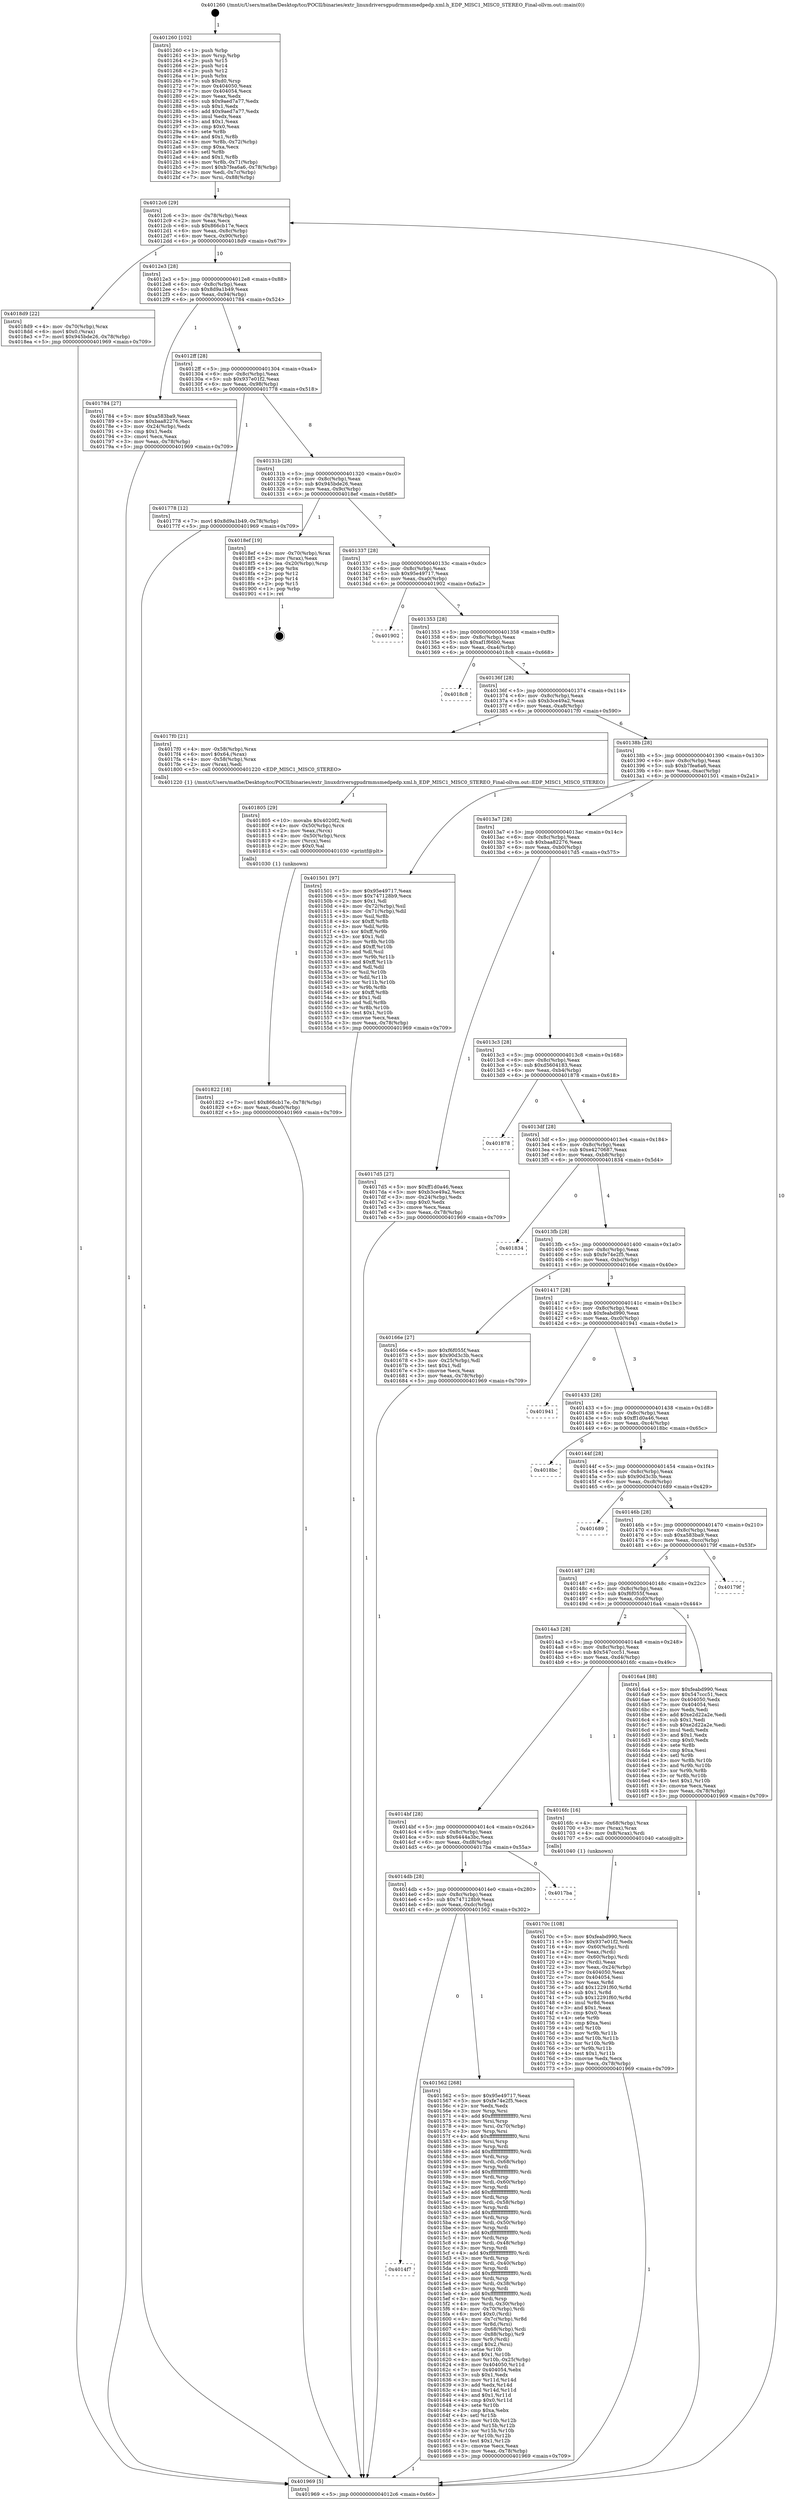 digraph "0x401260" {
  label = "0x401260 (/mnt/c/Users/mathe/Desktop/tcc/POCII/binaries/extr_linuxdriversgpudrmmsmedpedp.xml.h_EDP_MISC1_MISC0_STEREO_Final-ollvm.out::main(0))"
  labelloc = "t"
  node[shape=record]

  Entry [label="",width=0.3,height=0.3,shape=circle,fillcolor=black,style=filled]
  "0x4012c6" [label="{
     0x4012c6 [29]\l
     | [instrs]\l
     &nbsp;&nbsp;0x4012c6 \<+3\>: mov -0x78(%rbp),%eax\l
     &nbsp;&nbsp;0x4012c9 \<+2\>: mov %eax,%ecx\l
     &nbsp;&nbsp;0x4012cb \<+6\>: sub $0x866cb17e,%ecx\l
     &nbsp;&nbsp;0x4012d1 \<+6\>: mov %eax,-0x8c(%rbp)\l
     &nbsp;&nbsp;0x4012d7 \<+6\>: mov %ecx,-0x90(%rbp)\l
     &nbsp;&nbsp;0x4012dd \<+6\>: je 00000000004018d9 \<main+0x679\>\l
  }"]
  "0x4018d9" [label="{
     0x4018d9 [22]\l
     | [instrs]\l
     &nbsp;&nbsp;0x4018d9 \<+4\>: mov -0x70(%rbp),%rax\l
     &nbsp;&nbsp;0x4018dd \<+6\>: movl $0x0,(%rax)\l
     &nbsp;&nbsp;0x4018e3 \<+7\>: movl $0x945bde26,-0x78(%rbp)\l
     &nbsp;&nbsp;0x4018ea \<+5\>: jmp 0000000000401969 \<main+0x709\>\l
  }"]
  "0x4012e3" [label="{
     0x4012e3 [28]\l
     | [instrs]\l
     &nbsp;&nbsp;0x4012e3 \<+5\>: jmp 00000000004012e8 \<main+0x88\>\l
     &nbsp;&nbsp;0x4012e8 \<+6\>: mov -0x8c(%rbp),%eax\l
     &nbsp;&nbsp;0x4012ee \<+5\>: sub $0x8d9a1b49,%eax\l
     &nbsp;&nbsp;0x4012f3 \<+6\>: mov %eax,-0x94(%rbp)\l
     &nbsp;&nbsp;0x4012f9 \<+6\>: je 0000000000401784 \<main+0x524\>\l
  }"]
  Exit [label="",width=0.3,height=0.3,shape=circle,fillcolor=black,style=filled,peripheries=2]
  "0x401784" [label="{
     0x401784 [27]\l
     | [instrs]\l
     &nbsp;&nbsp;0x401784 \<+5\>: mov $0xa583ba9,%eax\l
     &nbsp;&nbsp;0x401789 \<+5\>: mov $0xbaa82276,%ecx\l
     &nbsp;&nbsp;0x40178e \<+3\>: mov -0x24(%rbp),%edx\l
     &nbsp;&nbsp;0x401791 \<+3\>: cmp $0x1,%edx\l
     &nbsp;&nbsp;0x401794 \<+3\>: cmovl %ecx,%eax\l
     &nbsp;&nbsp;0x401797 \<+3\>: mov %eax,-0x78(%rbp)\l
     &nbsp;&nbsp;0x40179a \<+5\>: jmp 0000000000401969 \<main+0x709\>\l
  }"]
  "0x4012ff" [label="{
     0x4012ff [28]\l
     | [instrs]\l
     &nbsp;&nbsp;0x4012ff \<+5\>: jmp 0000000000401304 \<main+0xa4\>\l
     &nbsp;&nbsp;0x401304 \<+6\>: mov -0x8c(%rbp),%eax\l
     &nbsp;&nbsp;0x40130a \<+5\>: sub $0x937e01f2,%eax\l
     &nbsp;&nbsp;0x40130f \<+6\>: mov %eax,-0x98(%rbp)\l
     &nbsp;&nbsp;0x401315 \<+6\>: je 0000000000401778 \<main+0x518\>\l
  }"]
  "0x401822" [label="{
     0x401822 [18]\l
     | [instrs]\l
     &nbsp;&nbsp;0x401822 \<+7\>: movl $0x866cb17e,-0x78(%rbp)\l
     &nbsp;&nbsp;0x401829 \<+6\>: mov %eax,-0xe0(%rbp)\l
     &nbsp;&nbsp;0x40182f \<+5\>: jmp 0000000000401969 \<main+0x709\>\l
  }"]
  "0x401778" [label="{
     0x401778 [12]\l
     | [instrs]\l
     &nbsp;&nbsp;0x401778 \<+7\>: movl $0x8d9a1b49,-0x78(%rbp)\l
     &nbsp;&nbsp;0x40177f \<+5\>: jmp 0000000000401969 \<main+0x709\>\l
  }"]
  "0x40131b" [label="{
     0x40131b [28]\l
     | [instrs]\l
     &nbsp;&nbsp;0x40131b \<+5\>: jmp 0000000000401320 \<main+0xc0\>\l
     &nbsp;&nbsp;0x401320 \<+6\>: mov -0x8c(%rbp),%eax\l
     &nbsp;&nbsp;0x401326 \<+5\>: sub $0x945bde26,%eax\l
     &nbsp;&nbsp;0x40132b \<+6\>: mov %eax,-0x9c(%rbp)\l
     &nbsp;&nbsp;0x401331 \<+6\>: je 00000000004018ef \<main+0x68f\>\l
  }"]
  "0x401805" [label="{
     0x401805 [29]\l
     | [instrs]\l
     &nbsp;&nbsp;0x401805 \<+10\>: movabs $0x4020f2,%rdi\l
     &nbsp;&nbsp;0x40180f \<+4\>: mov -0x50(%rbp),%rcx\l
     &nbsp;&nbsp;0x401813 \<+2\>: mov %eax,(%rcx)\l
     &nbsp;&nbsp;0x401815 \<+4\>: mov -0x50(%rbp),%rcx\l
     &nbsp;&nbsp;0x401819 \<+2\>: mov (%rcx),%esi\l
     &nbsp;&nbsp;0x40181b \<+2\>: mov $0x0,%al\l
     &nbsp;&nbsp;0x40181d \<+5\>: call 0000000000401030 \<printf@plt\>\l
     | [calls]\l
     &nbsp;&nbsp;0x401030 \{1\} (unknown)\l
  }"]
  "0x4018ef" [label="{
     0x4018ef [19]\l
     | [instrs]\l
     &nbsp;&nbsp;0x4018ef \<+4\>: mov -0x70(%rbp),%rax\l
     &nbsp;&nbsp;0x4018f3 \<+2\>: mov (%rax),%eax\l
     &nbsp;&nbsp;0x4018f5 \<+4\>: lea -0x20(%rbp),%rsp\l
     &nbsp;&nbsp;0x4018f9 \<+1\>: pop %rbx\l
     &nbsp;&nbsp;0x4018fa \<+2\>: pop %r12\l
     &nbsp;&nbsp;0x4018fc \<+2\>: pop %r14\l
     &nbsp;&nbsp;0x4018fe \<+2\>: pop %r15\l
     &nbsp;&nbsp;0x401900 \<+1\>: pop %rbp\l
     &nbsp;&nbsp;0x401901 \<+1\>: ret\l
  }"]
  "0x401337" [label="{
     0x401337 [28]\l
     | [instrs]\l
     &nbsp;&nbsp;0x401337 \<+5\>: jmp 000000000040133c \<main+0xdc\>\l
     &nbsp;&nbsp;0x40133c \<+6\>: mov -0x8c(%rbp),%eax\l
     &nbsp;&nbsp;0x401342 \<+5\>: sub $0x95e49717,%eax\l
     &nbsp;&nbsp;0x401347 \<+6\>: mov %eax,-0xa0(%rbp)\l
     &nbsp;&nbsp;0x40134d \<+6\>: je 0000000000401902 \<main+0x6a2\>\l
  }"]
  "0x40170c" [label="{
     0x40170c [108]\l
     | [instrs]\l
     &nbsp;&nbsp;0x40170c \<+5\>: mov $0xfeabd990,%ecx\l
     &nbsp;&nbsp;0x401711 \<+5\>: mov $0x937e01f2,%edx\l
     &nbsp;&nbsp;0x401716 \<+4\>: mov -0x60(%rbp),%rdi\l
     &nbsp;&nbsp;0x40171a \<+2\>: mov %eax,(%rdi)\l
     &nbsp;&nbsp;0x40171c \<+4\>: mov -0x60(%rbp),%rdi\l
     &nbsp;&nbsp;0x401720 \<+2\>: mov (%rdi),%eax\l
     &nbsp;&nbsp;0x401722 \<+3\>: mov %eax,-0x24(%rbp)\l
     &nbsp;&nbsp;0x401725 \<+7\>: mov 0x404050,%eax\l
     &nbsp;&nbsp;0x40172c \<+7\>: mov 0x404054,%esi\l
     &nbsp;&nbsp;0x401733 \<+3\>: mov %eax,%r8d\l
     &nbsp;&nbsp;0x401736 \<+7\>: add $0x12291f60,%r8d\l
     &nbsp;&nbsp;0x40173d \<+4\>: sub $0x1,%r8d\l
     &nbsp;&nbsp;0x401741 \<+7\>: sub $0x12291f60,%r8d\l
     &nbsp;&nbsp;0x401748 \<+4\>: imul %r8d,%eax\l
     &nbsp;&nbsp;0x40174c \<+3\>: and $0x1,%eax\l
     &nbsp;&nbsp;0x40174f \<+3\>: cmp $0x0,%eax\l
     &nbsp;&nbsp;0x401752 \<+4\>: sete %r9b\l
     &nbsp;&nbsp;0x401756 \<+3\>: cmp $0xa,%esi\l
     &nbsp;&nbsp;0x401759 \<+4\>: setl %r10b\l
     &nbsp;&nbsp;0x40175d \<+3\>: mov %r9b,%r11b\l
     &nbsp;&nbsp;0x401760 \<+3\>: and %r10b,%r11b\l
     &nbsp;&nbsp;0x401763 \<+3\>: xor %r10b,%r9b\l
     &nbsp;&nbsp;0x401766 \<+3\>: or %r9b,%r11b\l
     &nbsp;&nbsp;0x401769 \<+4\>: test $0x1,%r11b\l
     &nbsp;&nbsp;0x40176d \<+3\>: cmovne %edx,%ecx\l
     &nbsp;&nbsp;0x401770 \<+3\>: mov %ecx,-0x78(%rbp)\l
     &nbsp;&nbsp;0x401773 \<+5\>: jmp 0000000000401969 \<main+0x709\>\l
  }"]
  "0x401902" [label="{
     0x401902\l
  }", style=dashed]
  "0x401353" [label="{
     0x401353 [28]\l
     | [instrs]\l
     &nbsp;&nbsp;0x401353 \<+5\>: jmp 0000000000401358 \<main+0xf8\>\l
     &nbsp;&nbsp;0x401358 \<+6\>: mov -0x8c(%rbp),%eax\l
     &nbsp;&nbsp;0x40135e \<+5\>: sub $0xaf1f66b0,%eax\l
     &nbsp;&nbsp;0x401363 \<+6\>: mov %eax,-0xa4(%rbp)\l
     &nbsp;&nbsp;0x401369 \<+6\>: je 00000000004018c8 \<main+0x668\>\l
  }"]
  "0x4014f7" [label="{
     0x4014f7\l
  }", style=dashed]
  "0x4018c8" [label="{
     0x4018c8\l
  }", style=dashed]
  "0x40136f" [label="{
     0x40136f [28]\l
     | [instrs]\l
     &nbsp;&nbsp;0x40136f \<+5\>: jmp 0000000000401374 \<main+0x114\>\l
     &nbsp;&nbsp;0x401374 \<+6\>: mov -0x8c(%rbp),%eax\l
     &nbsp;&nbsp;0x40137a \<+5\>: sub $0xb3ce49a2,%eax\l
     &nbsp;&nbsp;0x40137f \<+6\>: mov %eax,-0xa8(%rbp)\l
     &nbsp;&nbsp;0x401385 \<+6\>: je 00000000004017f0 \<main+0x590\>\l
  }"]
  "0x401562" [label="{
     0x401562 [268]\l
     | [instrs]\l
     &nbsp;&nbsp;0x401562 \<+5\>: mov $0x95e49717,%eax\l
     &nbsp;&nbsp;0x401567 \<+5\>: mov $0xfe74e2f5,%ecx\l
     &nbsp;&nbsp;0x40156c \<+2\>: xor %edx,%edx\l
     &nbsp;&nbsp;0x40156e \<+3\>: mov %rsp,%rsi\l
     &nbsp;&nbsp;0x401571 \<+4\>: add $0xfffffffffffffff0,%rsi\l
     &nbsp;&nbsp;0x401575 \<+3\>: mov %rsi,%rsp\l
     &nbsp;&nbsp;0x401578 \<+4\>: mov %rsi,-0x70(%rbp)\l
     &nbsp;&nbsp;0x40157c \<+3\>: mov %rsp,%rsi\l
     &nbsp;&nbsp;0x40157f \<+4\>: add $0xfffffffffffffff0,%rsi\l
     &nbsp;&nbsp;0x401583 \<+3\>: mov %rsi,%rsp\l
     &nbsp;&nbsp;0x401586 \<+3\>: mov %rsp,%rdi\l
     &nbsp;&nbsp;0x401589 \<+4\>: add $0xfffffffffffffff0,%rdi\l
     &nbsp;&nbsp;0x40158d \<+3\>: mov %rdi,%rsp\l
     &nbsp;&nbsp;0x401590 \<+4\>: mov %rdi,-0x68(%rbp)\l
     &nbsp;&nbsp;0x401594 \<+3\>: mov %rsp,%rdi\l
     &nbsp;&nbsp;0x401597 \<+4\>: add $0xfffffffffffffff0,%rdi\l
     &nbsp;&nbsp;0x40159b \<+3\>: mov %rdi,%rsp\l
     &nbsp;&nbsp;0x40159e \<+4\>: mov %rdi,-0x60(%rbp)\l
     &nbsp;&nbsp;0x4015a2 \<+3\>: mov %rsp,%rdi\l
     &nbsp;&nbsp;0x4015a5 \<+4\>: add $0xfffffffffffffff0,%rdi\l
     &nbsp;&nbsp;0x4015a9 \<+3\>: mov %rdi,%rsp\l
     &nbsp;&nbsp;0x4015ac \<+4\>: mov %rdi,-0x58(%rbp)\l
     &nbsp;&nbsp;0x4015b0 \<+3\>: mov %rsp,%rdi\l
     &nbsp;&nbsp;0x4015b3 \<+4\>: add $0xfffffffffffffff0,%rdi\l
     &nbsp;&nbsp;0x4015b7 \<+3\>: mov %rdi,%rsp\l
     &nbsp;&nbsp;0x4015ba \<+4\>: mov %rdi,-0x50(%rbp)\l
     &nbsp;&nbsp;0x4015be \<+3\>: mov %rsp,%rdi\l
     &nbsp;&nbsp;0x4015c1 \<+4\>: add $0xfffffffffffffff0,%rdi\l
     &nbsp;&nbsp;0x4015c5 \<+3\>: mov %rdi,%rsp\l
     &nbsp;&nbsp;0x4015c8 \<+4\>: mov %rdi,-0x48(%rbp)\l
     &nbsp;&nbsp;0x4015cc \<+3\>: mov %rsp,%rdi\l
     &nbsp;&nbsp;0x4015cf \<+4\>: add $0xfffffffffffffff0,%rdi\l
     &nbsp;&nbsp;0x4015d3 \<+3\>: mov %rdi,%rsp\l
     &nbsp;&nbsp;0x4015d6 \<+4\>: mov %rdi,-0x40(%rbp)\l
     &nbsp;&nbsp;0x4015da \<+3\>: mov %rsp,%rdi\l
     &nbsp;&nbsp;0x4015dd \<+4\>: add $0xfffffffffffffff0,%rdi\l
     &nbsp;&nbsp;0x4015e1 \<+3\>: mov %rdi,%rsp\l
     &nbsp;&nbsp;0x4015e4 \<+4\>: mov %rdi,-0x38(%rbp)\l
     &nbsp;&nbsp;0x4015e8 \<+3\>: mov %rsp,%rdi\l
     &nbsp;&nbsp;0x4015eb \<+4\>: add $0xfffffffffffffff0,%rdi\l
     &nbsp;&nbsp;0x4015ef \<+3\>: mov %rdi,%rsp\l
     &nbsp;&nbsp;0x4015f2 \<+4\>: mov %rdi,-0x30(%rbp)\l
     &nbsp;&nbsp;0x4015f6 \<+4\>: mov -0x70(%rbp),%rdi\l
     &nbsp;&nbsp;0x4015fa \<+6\>: movl $0x0,(%rdi)\l
     &nbsp;&nbsp;0x401600 \<+4\>: mov -0x7c(%rbp),%r8d\l
     &nbsp;&nbsp;0x401604 \<+3\>: mov %r8d,(%rsi)\l
     &nbsp;&nbsp;0x401607 \<+4\>: mov -0x68(%rbp),%rdi\l
     &nbsp;&nbsp;0x40160b \<+7\>: mov -0x88(%rbp),%r9\l
     &nbsp;&nbsp;0x401612 \<+3\>: mov %r9,(%rdi)\l
     &nbsp;&nbsp;0x401615 \<+3\>: cmpl $0x2,(%rsi)\l
     &nbsp;&nbsp;0x401618 \<+4\>: setne %r10b\l
     &nbsp;&nbsp;0x40161c \<+4\>: and $0x1,%r10b\l
     &nbsp;&nbsp;0x401620 \<+4\>: mov %r10b,-0x25(%rbp)\l
     &nbsp;&nbsp;0x401624 \<+8\>: mov 0x404050,%r11d\l
     &nbsp;&nbsp;0x40162c \<+7\>: mov 0x404054,%ebx\l
     &nbsp;&nbsp;0x401633 \<+3\>: sub $0x1,%edx\l
     &nbsp;&nbsp;0x401636 \<+3\>: mov %r11d,%r14d\l
     &nbsp;&nbsp;0x401639 \<+3\>: add %edx,%r14d\l
     &nbsp;&nbsp;0x40163c \<+4\>: imul %r14d,%r11d\l
     &nbsp;&nbsp;0x401640 \<+4\>: and $0x1,%r11d\l
     &nbsp;&nbsp;0x401644 \<+4\>: cmp $0x0,%r11d\l
     &nbsp;&nbsp;0x401648 \<+4\>: sete %r10b\l
     &nbsp;&nbsp;0x40164c \<+3\>: cmp $0xa,%ebx\l
     &nbsp;&nbsp;0x40164f \<+4\>: setl %r15b\l
     &nbsp;&nbsp;0x401653 \<+3\>: mov %r10b,%r12b\l
     &nbsp;&nbsp;0x401656 \<+3\>: and %r15b,%r12b\l
     &nbsp;&nbsp;0x401659 \<+3\>: xor %r15b,%r10b\l
     &nbsp;&nbsp;0x40165c \<+3\>: or %r10b,%r12b\l
     &nbsp;&nbsp;0x40165f \<+4\>: test $0x1,%r12b\l
     &nbsp;&nbsp;0x401663 \<+3\>: cmovne %ecx,%eax\l
     &nbsp;&nbsp;0x401666 \<+3\>: mov %eax,-0x78(%rbp)\l
     &nbsp;&nbsp;0x401669 \<+5\>: jmp 0000000000401969 \<main+0x709\>\l
  }"]
  "0x4017f0" [label="{
     0x4017f0 [21]\l
     | [instrs]\l
     &nbsp;&nbsp;0x4017f0 \<+4\>: mov -0x58(%rbp),%rax\l
     &nbsp;&nbsp;0x4017f4 \<+6\>: movl $0x64,(%rax)\l
     &nbsp;&nbsp;0x4017fa \<+4\>: mov -0x58(%rbp),%rax\l
     &nbsp;&nbsp;0x4017fe \<+2\>: mov (%rax),%edi\l
     &nbsp;&nbsp;0x401800 \<+5\>: call 0000000000401220 \<EDP_MISC1_MISC0_STEREO\>\l
     | [calls]\l
     &nbsp;&nbsp;0x401220 \{1\} (/mnt/c/Users/mathe/Desktop/tcc/POCII/binaries/extr_linuxdriversgpudrmmsmedpedp.xml.h_EDP_MISC1_MISC0_STEREO_Final-ollvm.out::EDP_MISC1_MISC0_STEREO)\l
  }"]
  "0x40138b" [label="{
     0x40138b [28]\l
     | [instrs]\l
     &nbsp;&nbsp;0x40138b \<+5\>: jmp 0000000000401390 \<main+0x130\>\l
     &nbsp;&nbsp;0x401390 \<+6\>: mov -0x8c(%rbp),%eax\l
     &nbsp;&nbsp;0x401396 \<+5\>: sub $0xb7fea6a6,%eax\l
     &nbsp;&nbsp;0x40139b \<+6\>: mov %eax,-0xac(%rbp)\l
     &nbsp;&nbsp;0x4013a1 \<+6\>: je 0000000000401501 \<main+0x2a1\>\l
  }"]
  "0x4014db" [label="{
     0x4014db [28]\l
     | [instrs]\l
     &nbsp;&nbsp;0x4014db \<+5\>: jmp 00000000004014e0 \<main+0x280\>\l
     &nbsp;&nbsp;0x4014e0 \<+6\>: mov -0x8c(%rbp),%eax\l
     &nbsp;&nbsp;0x4014e6 \<+5\>: sub $0x747128b9,%eax\l
     &nbsp;&nbsp;0x4014eb \<+6\>: mov %eax,-0xdc(%rbp)\l
     &nbsp;&nbsp;0x4014f1 \<+6\>: je 0000000000401562 \<main+0x302\>\l
  }"]
  "0x401501" [label="{
     0x401501 [97]\l
     | [instrs]\l
     &nbsp;&nbsp;0x401501 \<+5\>: mov $0x95e49717,%eax\l
     &nbsp;&nbsp;0x401506 \<+5\>: mov $0x747128b9,%ecx\l
     &nbsp;&nbsp;0x40150b \<+2\>: mov $0x1,%dl\l
     &nbsp;&nbsp;0x40150d \<+4\>: mov -0x72(%rbp),%sil\l
     &nbsp;&nbsp;0x401511 \<+4\>: mov -0x71(%rbp),%dil\l
     &nbsp;&nbsp;0x401515 \<+3\>: mov %sil,%r8b\l
     &nbsp;&nbsp;0x401518 \<+4\>: xor $0xff,%r8b\l
     &nbsp;&nbsp;0x40151c \<+3\>: mov %dil,%r9b\l
     &nbsp;&nbsp;0x40151f \<+4\>: xor $0xff,%r9b\l
     &nbsp;&nbsp;0x401523 \<+3\>: xor $0x1,%dl\l
     &nbsp;&nbsp;0x401526 \<+3\>: mov %r8b,%r10b\l
     &nbsp;&nbsp;0x401529 \<+4\>: and $0xff,%r10b\l
     &nbsp;&nbsp;0x40152d \<+3\>: and %dl,%sil\l
     &nbsp;&nbsp;0x401530 \<+3\>: mov %r9b,%r11b\l
     &nbsp;&nbsp;0x401533 \<+4\>: and $0xff,%r11b\l
     &nbsp;&nbsp;0x401537 \<+3\>: and %dl,%dil\l
     &nbsp;&nbsp;0x40153a \<+3\>: or %sil,%r10b\l
     &nbsp;&nbsp;0x40153d \<+3\>: or %dil,%r11b\l
     &nbsp;&nbsp;0x401540 \<+3\>: xor %r11b,%r10b\l
     &nbsp;&nbsp;0x401543 \<+3\>: or %r9b,%r8b\l
     &nbsp;&nbsp;0x401546 \<+4\>: xor $0xff,%r8b\l
     &nbsp;&nbsp;0x40154a \<+3\>: or $0x1,%dl\l
     &nbsp;&nbsp;0x40154d \<+3\>: and %dl,%r8b\l
     &nbsp;&nbsp;0x401550 \<+3\>: or %r8b,%r10b\l
     &nbsp;&nbsp;0x401553 \<+4\>: test $0x1,%r10b\l
     &nbsp;&nbsp;0x401557 \<+3\>: cmovne %ecx,%eax\l
     &nbsp;&nbsp;0x40155a \<+3\>: mov %eax,-0x78(%rbp)\l
     &nbsp;&nbsp;0x40155d \<+5\>: jmp 0000000000401969 \<main+0x709\>\l
  }"]
  "0x4013a7" [label="{
     0x4013a7 [28]\l
     | [instrs]\l
     &nbsp;&nbsp;0x4013a7 \<+5\>: jmp 00000000004013ac \<main+0x14c\>\l
     &nbsp;&nbsp;0x4013ac \<+6\>: mov -0x8c(%rbp),%eax\l
     &nbsp;&nbsp;0x4013b2 \<+5\>: sub $0xbaa82276,%eax\l
     &nbsp;&nbsp;0x4013b7 \<+6\>: mov %eax,-0xb0(%rbp)\l
     &nbsp;&nbsp;0x4013bd \<+6\>: je 00000000004017d5 \<main+0x575\>\l
  }"]
  "0x401969" [label="{
     0x401969 [5]\l
     | [instrs]\l
     &nbsp;&nbsp;0x401969 \<+5\>: jmp 00000000004012c6 \<main+0x66\>\l
  }"]
  "0x401260" [label="{
     0x401260 [102]\l
     | [instrs]\l
     &nbsp;&nbsp;0x401260 \<+1\>: push %rbp\l
     &nbsp;&nbsp;0x401261 \<+3\>: mov %rsp,%rbp\l
     &nbsp;&nbsp;0x401264 \<+2\>: push %r15\l
     &nbsp;&nbsp;0x401266 \<+2\>: push %r14\l
     &nbsp;&nbsp;0x401268 \<+2\>: push %r12\l
     &nbsp;&nbsp;0x40126a \<+1\>: push %rbx\l
     &nbsp;&nbsp;0x40126b \<+7\>: sub $0xd0,%rsp\l
     &nbsp;&nbsp;0x401272 \<+7\>: mov 0x404050,%eax\l
     &nbsp;&nbsp;0x401279 \<+7\>: mov 0x404054,%ecx\l
     &nbsp;&nbsp;0x401280 \<+2\>: mov %eax,%edx\l
     &nbsp;&nbsp;0x401282 \<+6\>: sub $0x9aed7a77,%edx\l
     &nbsp;&nbsp;0x401288 \<+3\>: sub $0x1,%edx\l
     &nbsp;&nbsp;0x40128b \<+6\>: add $0x9aed7a77,%edx\l
     &nbsp;&nbsp;0x401291 \<+3\>: imul %edx,%eax\l
     &nbsp;&nbsp;0x401294 \<+3\>: and $0x1,%eax\l
     &nbsp;&nbsp;0x401297 \<+3\>: cmp $0x0,%eax\l
     &nbsp;&nbsp;0x40129a \<+4\>: sete %r8b\l
     &nbsp;&nbsp;0x40129e \<+4\>: and $0x1,%r8b\l
     &nbsp;&nbsp;0x4012a2 \<+4\>: mov %r8b,-0x72(%rbp)\l
     &nbsp;&nbsp;0x4012a6 \<+3\>: cmp $0xa,%ecx\l
     &nbsp;&nbsp;0x4012a9 \<+4\>: setl %r8b\l
     &nbsp;&nbsp;0x4012ad \<+4\>: and $0x1,%r8b\l
     &nbsp;&nbsp;0x4012b1 \<+4\>: mov %r8b,-0x71(%rbp)\l
     &nbsp;&nbsp;0x4012b5 \<+7\>: movl $0xb7fea6a6,-0x78(%rbp)\l
     &nbsp;&nbsp;0x4012bc \<+3\>: mov %edi,-0x7c(%rbp)\l
     &nbsp;&nbsp;0x4012bf \<+7\>: mov %rsi,-0x88(%rbp)\l
  }"]
  "0x4017ba" [label="{
     0x4017ba\l
  }", style=dashed]
  "0x4017d5" [label="{
     0x4017d5 [27]\l
     | [instrs]\l
     &nbsp;&nbsp;0x4017d5 \<+5\>: mov $0xff1d0a46,%eax\l
     &nbsp;&nbsp;0x4017da \<+5\>: mov $0xb3ce49a2,%ecx\l
     &nbsp;&nbsp;0x4017df \<+3\>: mov -0x24(%rbp),%edx\l
     &nbsp;&nbsp;0x4017e2 \<+3\>: cmp $0x0,%edx\l
     &nbsp;&nbsp;0x4017e5 \<+3\>: cmove %ecx,%eax\l
     &nbsp;&nbsp;0x4017e8 \<+3\>: mov %eax,-0x78(%rbp)\l
     &nbsp;&nbsp;0x4017eb \<+5\>: jmp 0000000000401969 \<main+0x709\>\l
  }"]
  "0x4013c3" [label="{
     0x4013c3 [28]\l
     | [instrs]\l
     &nbsp;&nbsp;0x4013c3 \<+5\>: jmp 00000000004013c8 \<main+0x168\>\l
     &nbsp;&nbsp;0x4013c8 \<+6\>: mov -0x8c(%rbp),%eax\l
     &nbsp;&nbsp;0x4013ce \<+5\>: sub $0xd5604183,%eax\l
     &nbsp;&nbsp;0x4013d3 \<+6\>: mov %eax,-0xb4(%rbp)\l
     &nbsp;&nbsp;0x4013d9 \<+6\>: je 0000000000401878 \<main+0x618\>\l
  }"]
  "0x4014bf" [label="{
     0x4014bf [28]\l
     | [instrs]\l
     &nbsp;&nbsp;0x4014bf \<+5\>: jmp 00000000004014c4 \<main+0x264\>\l
     &nbsp;&nbsp;0x4014c4 \<+6\>: mov -0x8c(%rbp),%eax\l
     &nbsp;&nbsp;0x4014ca \<+5\>: sub $0x6444a3bc,%eax\l
     &nbsp;&nbsp;0x4014cf \<+6\>: mov %eax,-0xd8(%rbp)\l
     &nbsp;&nbsp;0x4014d5 \<+6\>: je 00000000004017ba \<main+0x55a\>\l
  }"]
  "0x401878" [label="{
     0x401878\l
  }", style=dashed]
  "0x4013df" [label="{
     0x4013df [28]\l
     | [instrs]\l
     &nbsp;&nbsp;0x4013df \<+5\>: jmp 00000000004013e4 \<main+0x184\>\l
     &nbsp;&nbsp;0x4013e4 \<+6\>: mov -0x8c(%rbp),%eax\l
     &nbsp;&nbsp;0x4013ea \<+5\>: sub $0xe4270687,%eax\l
     &nbsp;&nbsp;0x4013ef \<+6\>: mov %eax,-0xb8(%rbp)\l
     &nbsp;&nbsp;0x4013f5 \<+6\>: je 0000000000401834 \<main+0x5d4\>\l
  }"]
  "0x4016fc" [label="{
     0x4016fc [16]\l
     | [instrs]\l
     &nbsp;&nbsp;0x4016fc \<+4\>: mov -0x68(%rbp),%rax\l
     &nbsp;&nbsp;0x401700 \<+3\>: mov (%rax),%rax\l
     &nbsp;&nbsp;0x401703 \<+4\>: mov 0x8(%rax),%rdi\l
     &nbsp;&nbsp;0x401707 \<+5\>: call 0000000000401040 \<atoi@plt\>\l
     | [calls]\l
     &nbsp;&nbsp;0x401040 \{1\} (unknown)\l
  }"]
  "0x401834" [label="{
     0x401834\l
  }", style=dashed]
  "0x4013fb" [label="{
     0x4013fb [28]\l
     | [instrs]\l
     &nbsp;&nbsp;0x4013fb \<+5\>: jmp 0000000000401400 \<main+0x1a0\>\l
     &nbsp;&nbsp;0x401400 \<+6\>: mov -0x8c(%rbp),%eax\l
     &nbsp;&nbsp;0x401406 \<+5\>: sub $0xfe74e2f5,%eax\l
     &nbsp;&nbsp;0x40140b \<+6\>: mov %eax,-0xbc(%rbp)\l
     &nbsp;&nbsp;0x401411 \<+6\>: je 000000000040166e \<main+0x40e\>\l
  }"]
  "0x4014a3" [label="{
     0x4014a3 [28]\l
     | [instrs]\l
     &nbsp;&nbsp;0x4014a3 \<+5\>: jmp 00000000004014a8 \<main+0x248\>\l
     &nbsp;&nbsp;0x4014a8 \<+6\>: mov -0x8c(%rbp),%eax\l
     &nbsp;&nbsp;0x4014ae \<+5\>: sub $0x547ccc51,%eax\l
     &nbsp;&nbsp;0x4014b3 \<+6\>: mov %eax,-0xd4(%rbp)\l
     &nbsp;&nbsp;0x4014b9 \<+6\>: je 00000000004016fc \<main+0x49c\>\l
  }"]
  "0x40166e" [label="{
     0x40166e [27]\l
     | [instrs]\l
     &nbsp;&nbsp;0x40166e \<+5\>: mov $0xf6f055f,%eax\l
     &nbsp;&nbsp;0x401673 \<+5\>: mov $0x90d3c3b,%ecx\l
     &nbsp;&nbsp;0x401678 \<+3\>: mov -0x25(%rbp),%dl\l
     &nbsp;&nbsp;0x40167b \<+3\>: test $0x1,%dl\l
     &nbsp;&nbsp;0x40167e \<+3\>: cmovne %ecx,%eax\l
     &nbsp;&nbsp;0x401681 \<+3\>: mov %eax,-0x78(%rbp)\l
     &nbsp;&nbsp;0x401684 \<+5\>: jmp 0000000000401969 \<main+0x709\>\l
  }"]
  "0x401417" [label="{
     0x401417 [28]\l
     | [instrs]\l
     &nbsp;&nbsp;0x401417 \<+5\>: jmp 000000000040141c \<main+0x1bc\>\l
     &nbsp;&nbsp;0x40141c \<+6\>: mov -0x8c(%rbp),%eax\l
     &nbsp;&nbsp;0x401422 \<+5\>: sub $0xfeabd990,%eax\l
     &nbsp;&nbsp;0x401427 \<+6\>: mov %eax,-0xc0(%rbp)\l
     &nbsp;&nbsp;0x40142d \<+6\>: je 0000000000401941 \<main+0x6e1\>\l
  }"]
  "0x4016a4" [label="{
     0x4016a4 [88]\l
     | [instrs]\l
     &nbsp;&nbsp;0x4016a4 \<+5\>: mov $0xfeabd990,%eax\l
     &nbsp;&nbsp;0x4016a9 \<+5\>: mov $0x547ccc51,%ecx\l
     &nbsp;&nbsp;0x4016ae \<+7\>: mov 0x404050,%edx\l
     &nbsp;&nbsp;0x4016b5 \<+7\>: mov 0x404054,%esi\l
     &nbsp;&nbsp;0x4016bc \<+2\>: mov %edx,%edi\l
     &nbsp;&nbsp;0x4016be \<+6\>: add $0xe2d22a2e,%edi\l
     &nbsp;&nbsp;0x4016c4 \<+3\>: sub $0x1,%edi\l
     &nbsp;&nbsp;0x4016c7 \<+6\>: sub $0xe2d22a2e,%edi\l
     &nbsp;&nbsp;0x4016cd \<+3\>: imul %edi,%edx\l
     &nbsp;&nbsp;0x4016d0 \<+3\>: and $0x1,%edx\l
     &nbsp;&nbsp;0x4016d3 \<+3\>: cmp $0x0,%edx\l
     &nbsp;&nbsp;0x4016d6 \<+4\>: sete %r8b\l
     &nbsp;&nbsp;0x4016da \<+3\>: cmp $0xa,%esi\l
     &nbsp;&nbsp;0x4016dd \<+4\>: setl %r9b\l
     &nbsp;&nbsp;0x4016e1 \<+3\>: mov %r8b,%r10b\l
     &nbsp;&nbsp;0x4016e4 \<+3\>: and %r9b,%r10b\l
     &nbsp;&nbsp;0x4016e7 \<+3\>: xor %r9b,%r8b\l
     &nbsp;&nbsp;0x4016ea \<+3\>: or %r8b,%r10b\l
     &nbsp;&nbsp;0x4016ed \<+4\>: test $0x1,%r10b\l
     &nbsp;&nbsp;0x4016f1 \<+3\>: cmovne %ecx,%eax\l
     &nbsp;&nbsp;0x4016f4 \<+3\>: mov %eax,-0x78(%rbp)\l
     &nbsp;&nbsp;0x4016f7 \<+5\>: jmp 0000000000401969 \<main+0x709\>\l
  }"]
  "0x401941" [label="{
     0x401941\l
  }", style=dashed]
  "0x401433" [label="{
     0x401433 [28]\l
     | [instrs]\l
     &nbsp;&nbsp;0x401433 \<+5\>: jmp 0000000000401438 \<main+0x1d8\>\l
     &nbsp;&nbsp;0x401438 \<+6\>: mov -0x8c(%rbp),%eax\l
     &nbsp;&nbsp;0x40143e \<+5\>: sub $0xff1d0a46,%eax\l
     &nbsp;&nbsp;0x401443 \<+6\>: mov %eax,-0xc4(%rbp)\l
     &nbsp;&nbsp;0x401449 \<+6\>: je 00000000004018bc \<main+0x65c\>\l
  }"]
  "0x401487" [label="{
     0x401487 [28]\l
     | [instrs]\l
     &nbsp;&nbsp;0x401487 \<+5\>: jmp 000000000040148c \<main+0x22c\>\l
     &nbsp;&nbsp;0x40148c \<+6\>: mov -0x8c(%rbp),%eax\l
     &nbsp;&nbsp;0x401492 \<+5\>: sub $0xf6f055f,%eax\l
     &nbsp;&nbsp;0x401497 \<+6\>: mov %eax,-0xd0(%rbp)\l
     &nbsp;&nbsp;0x40149d \<+6\>: je 00000000004016a4 \<main+0x444\>\l
  }"]
  "0x4018bc" [label="{
     0x4018bc\l
  }", style=dashed]
  "0x40144f" [label="{
     0x40144f [28]\l
     | [instrs]\l
     &nbsp;&nbsp;0x40144f \<+5\>: jmp 0000000000401454 \<main+0x1f4\>\l
     &nbsp;&nbsp;0x401454 \<+6\>: mov -0x8c(%rbp),%eax\l
     &nbsp;&nbsp;0x40145a \<+5\>: sub $0x90d3c3b,%eax\l
     &nbsp;&nbsp;0x40145f \<+6\>: mov %eax,-0xc8(%rbp)\l
     &nbsp;&nbsp;0x401465 \<+6\>: je 0000000000401689 \<main+0x429\>\l
  }"]
  "0x40179f" [label="{
     0x40179f\l
  }", style=dashed]
  "0x401689" [label="{
     0x401689\l
  }", style=dashed]
  "0x40146b" [label="{
     0x40146b [28]\l
     | [instrs]\l
     &nbsp;&nbsp;0x40146b \<+5\>: jmp 0000000000401470 \<main+0x210\>\l
     &nbsp;&nbsp;0x401470 \<+6\>: mov -0x8c(%rbp),%eax\l
     &nbsp;&nbsp;0x401476 \<+5\>: sub $0xa583ba9,%eax\l
     &nbsp;&nbsp;0x40147b \<+6\>: mov %eax,-0xcc(%rbp)\l
     &nbsp;&nbsp;0x401481 \<+6\>: je 000000000040179f \<main+0x53f\>\l
  }"]
  Entry -> "0x401260" [label=" 1"]
  "0x4012c6" -> "0x4018d9" [label=" 1"]
  "0x4012c6" -> "0x4012e3" [label=" 10"]
  "0x4018ef" -> Exit [label=" 1"]
  "0x4012e3" -> "0x401784" [label=" 1"]
  "0x4012e3" -> "0x4012ff" [label=" 9"]
  "0x4018d9" -> "0x401969" [label=" 1"]
  "0x4012ff" -> "0x401778" [label=" 1"]
  "0x4012ff" -> "0x40131b" [label=" 8"]
  "0x401822" -> "0x401969" [label=" 1"]
  "0x40131b" -> "0x4018ef" [label=" 1"]
  "0x40131b" -> "0x401337" [label=" 7"]
  "0x401805" -> "0x401822" [label=" 1"]
  "0x401337" -> "0x401902" [label=" 0"]
  "0x401337" -> "0x401353" [label=" 7"]
  "0x4017f0" -> "0x401805" [label=" 1"]
  "0x401353" -> "0x4018c8" [label=" 0"]
  "0x401353" -> "0x40136f" [label=" 7"]
  "0x401784" -> "0x401969" [label=" 1"]
  "0x40136f" -> "0x4017f0" [label=" 1"]
  "0x40136f" -> "0x40138b" [label=" 6"]
  "0x401778" -> "0x401969" [label=" 1"]
  "0x40138b" -> "0x401501" [label=" 1"]
  "0x40138b" -> "0x4013a7" [label=" 5"]
  "0x401501" -> "0x401969" [label=" 1"]
  "0x401260" -> "0x4012c6" [label=" 1"]
  "0x401969" -> "0x4012c6" [label=" 10"]
  "0x4016fc" -> "0x40170c" [label=" 1"]
  "0x4013a7" -> "0x4017d5" [label=" 1"]
  "0x4013a7" -> "0x4013c3" [label=" 4"]
  "0x4016a4" -> "0x401969" [label=" 1"]
  "0x4013c3" -> "0x401878" [label=" 0"]
  "0x4013c3" -> "0x4013df" [label=" 4"]
  "0x401562" -> "0x401969" [label=" 1"]
  "0x4013df" -> "0x401834" [label=" 0"]
  "0x4013df" -> "0x4013fb" [label=" 4"]
  "0x4017d5" -> "0x401969" [label=" 1"]
  "0x4013fb" -> "0x40166e" [label=" 1"]
  "0x4013fb" -> "0x401417" [label=" 3"]
  "0x4014db" -> "0x401562" [label=" 1"]
  "0x401417" -> "0x401941" [label=" 0"]
  "0x401417" -> "0x401433" [label=" 3"]
  "0x40170c" -> "0x401969" [label=" 1"]
  "0x401433" -> "0x4018bc" [label=" 0"]
  "0x401433" -> "0x40144f" [label=" 3"]
  "0x4014bf" -> "0x4017ba" [label=" 0"]
  "0x40144f" -> "0x401689" [label=" 0"]
  "0x40144f" -> "0x40146b" [label=" 3"]
  "0x40166e" -> "0x401969" [label=" 1"]
  "0x40146b" -> "0x40179f" [label=" 0"]
  "0x40146b" -> "0x401487" [label=" 3"]
  "0x4014bf" -> "0x4014db" [label=" 1"]
  "0x401487" -> "0x4016a4" [label=" 1"]
  "0x401487" -> "0x4014a3" [label=" 2"]
  "0x4014db" -> "0x4014f7" [label=" 0"]
  "0x4014a3" -> "0x4016fc" [label=" 1"]
  "0x4014a3" -> "0x4014bf" [label=" 1"]
}
